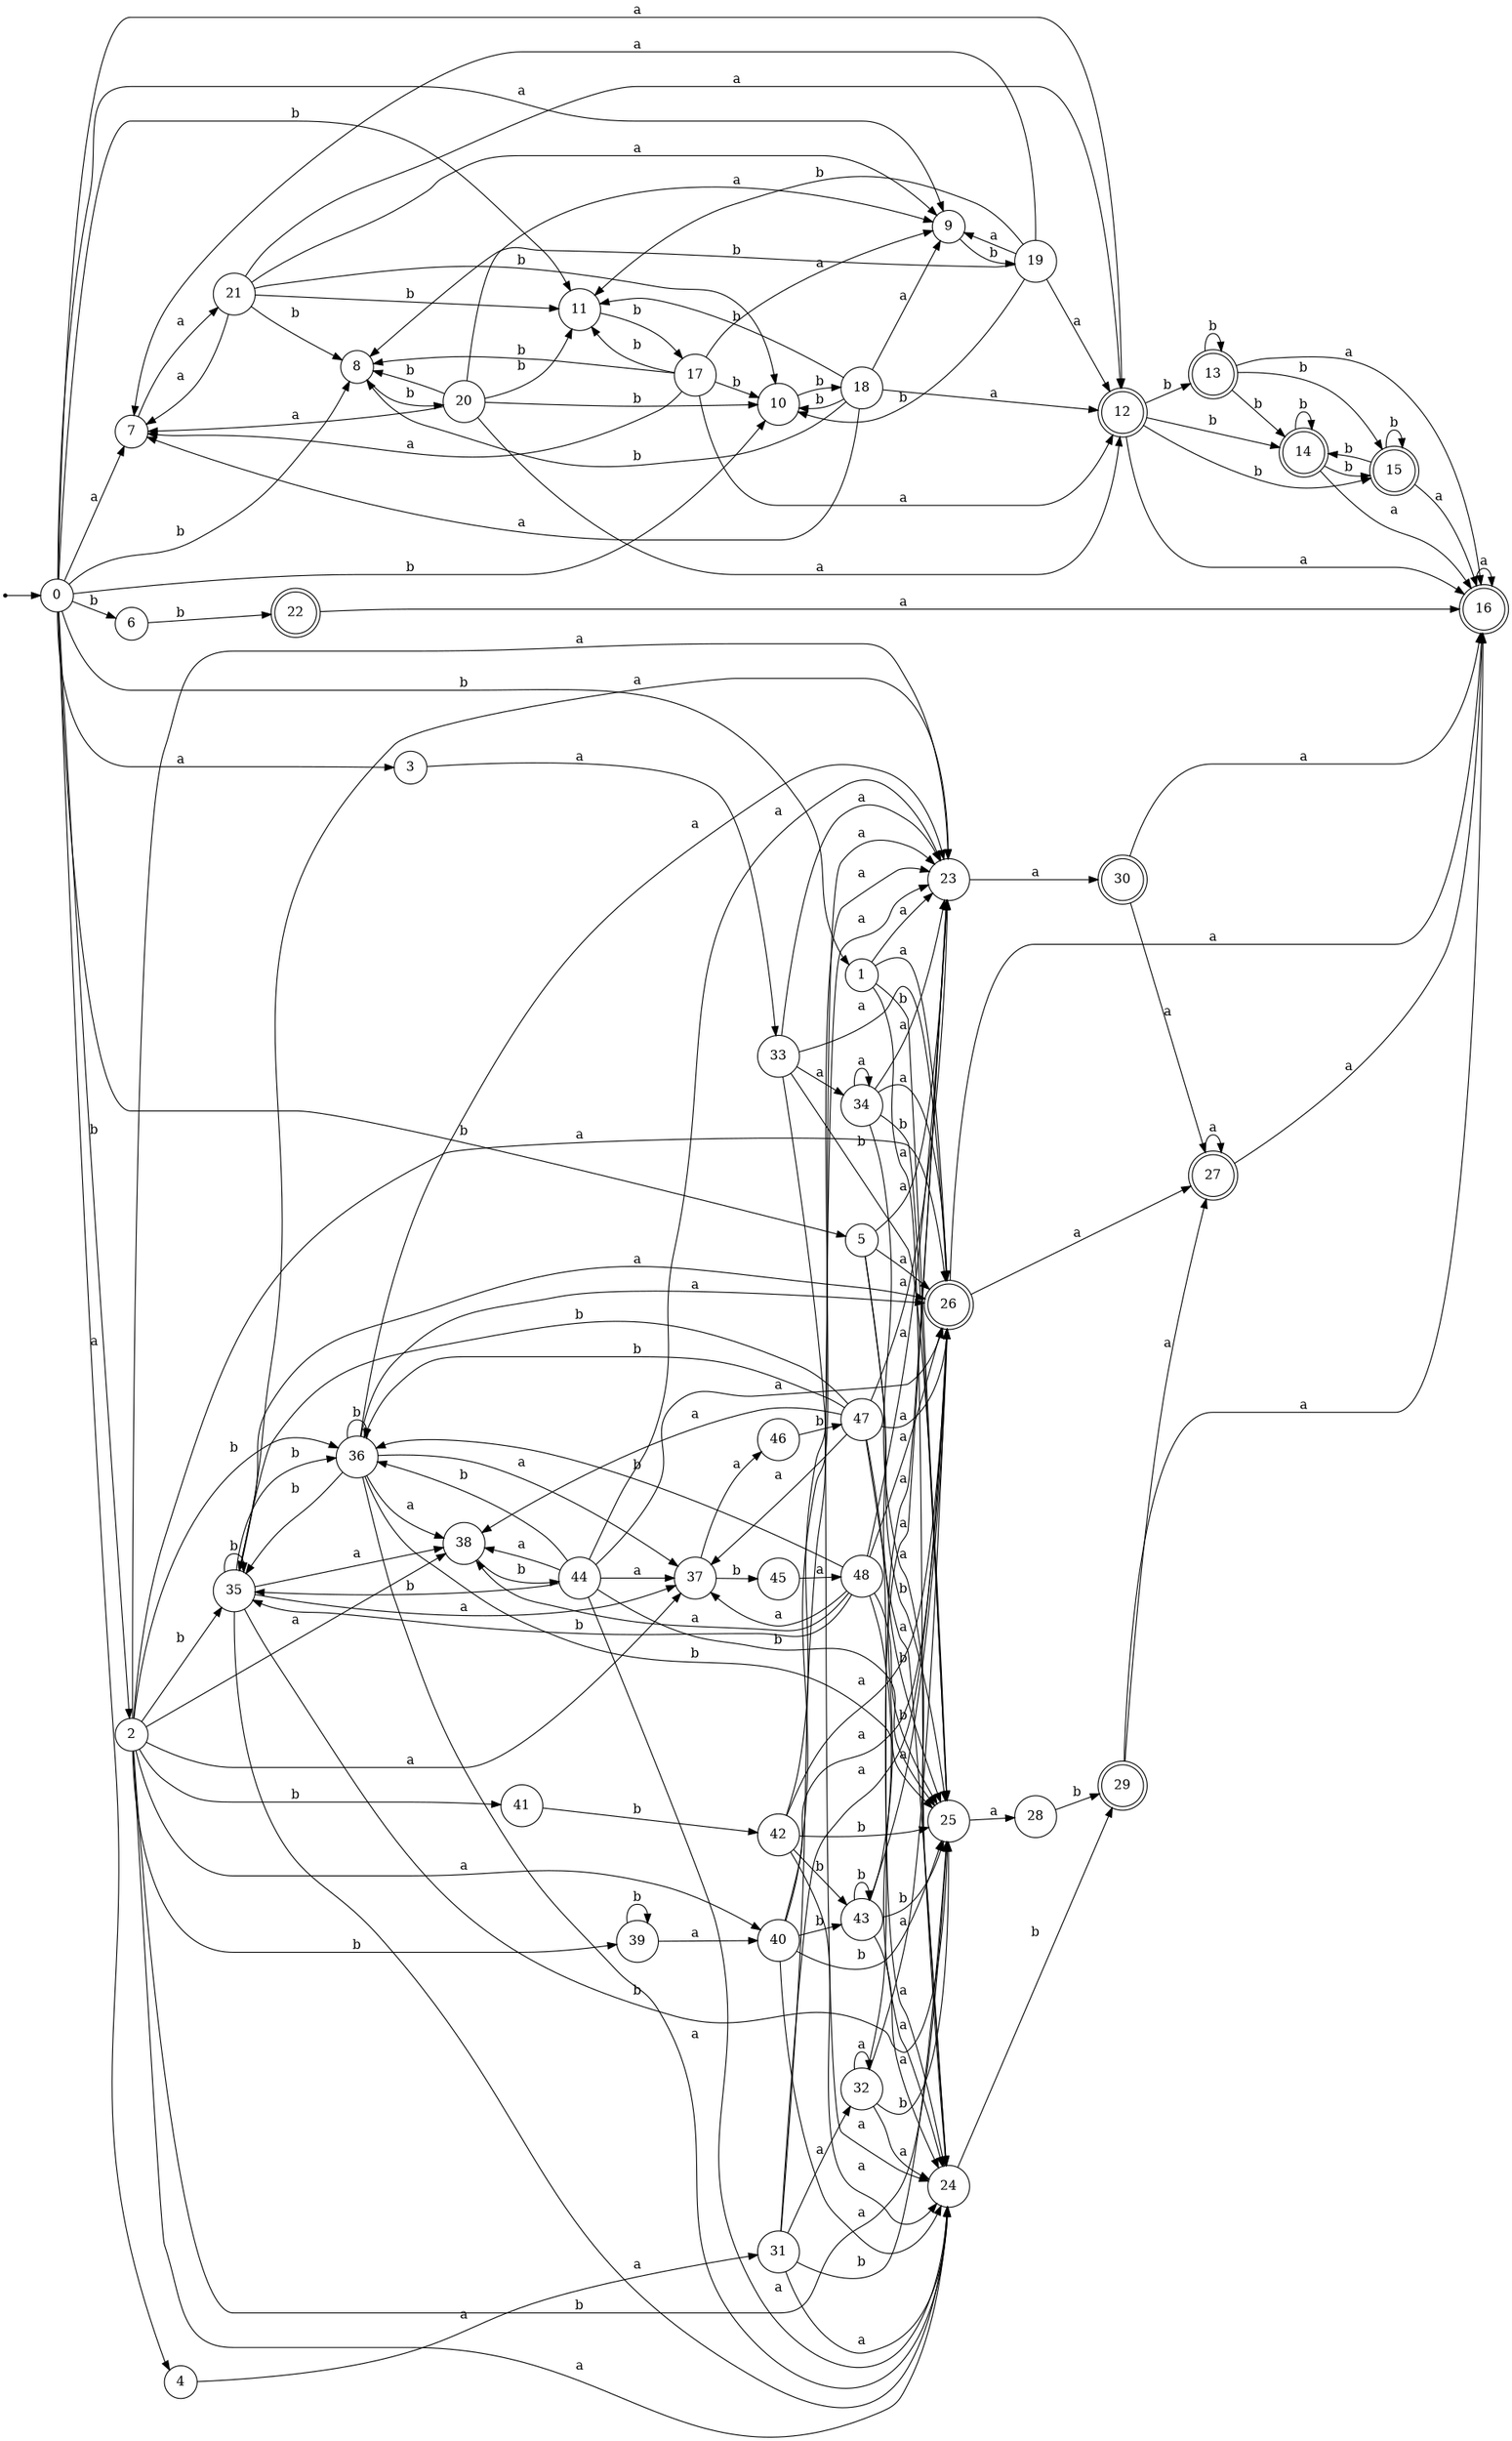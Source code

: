 digraph finite_state_machine {
rankdir=LR;
size="20,20";
node [shape = point]; "dummy0"
node [shape = circle]; "0";
"dummy0" -> "0";
node [shape = circle]; "1";
node [shape = circle]; "2";
node [shape = circle]; "3";
node [shape = circle]; "4";
node [shape = circle]; "5";
node [shape = circle]; "6";
node [shape = circle]; "7";
node [shape = circle]; "8";
node [shape = circle]; "9";
node [shape = circle]; "10";
node [shape = circle]; "11";
node [shape = doublecircle]; "12";node [shape = doublecircle]; "13";node [shape = doublecircle]; "14";node [shape = doublecircle]; "15";node [shape = doublecircle]; "16";node [shape = circle]; "17";
node [shape = circle]; "18";
node [shape = circle]; "19";
node [shape = circle]; "20";
node [shape = circle]; "21";
node [shape = doublecircle]; "22";node [shape = circle]; "23";
node [shape = circle]; "24";
node [shape = circle]; "25";
node [shape = doublecircle]; "26";node [shape = doublecircle]; "27";node [shape = circle]; "28";
node [shape = doublecircle]; "29";node [shape = doublecircle]; "30";node [shape = circle]; "31";
node [shape = circle]; "32";
node [shape = circle]; "33";
node [shape = circle]; "34";
node [shape = circle]; "35";
node [shape = circle]; "36";
node [shape = circle]; "37";
node [shape = circle]; "38";
node [shape = circle]; "39";
node [shape = circle]; "40";
node [shape = circle]; "41";
node [shape = circle]; "42";
node [shape = circle]; "43";
node [shape = circle]; "44";
node [shape = circle]; "45";
node [shape = circle]; "46";
node [shape = circle]; "47";
node [shape = circle]; "48";
"0" -> "1" [label = "b"];
 "0" -> "2" [label = "b"];
 "0" -> "5" [label = "b"];
 "0" -> "6" [label = "b"];
 "0" -> "8" [label = "b"];
 "0" -> "10" [label = "b"];
 "0" -> "11" [label = "b"];
 "0" -> "3" [label = "a"];
 "0" -> "4" [label = "a"];
 "0" -> "7" [label = "a"];
 "0" -> "9" [label = "a"];
 "0" -> "12" [label = "a"];
 "12" -> "13" [label = "b"];
 "12" -> "14" [label = "b"];
 "12" -> "15" [label = "b"];
 "12" -> "16" [label = "a"];
 "16" -> "16" [label = "a"];
 "15" -> "14" [label = "b"];
 "15" -> "15" [label = "b"];
 "15" -> "16" [label = "a"];
 "14" -> "14" [label = "b"];
 "14" -> "15" [label = "b"];
 "14" -> "16" [label = "a"];
 "13" -> "13" [label = "b"];
 "13" -> "14" [label = "b"];
 "13" -> "15" [label = "b"];
 "13" -> "16" [label = "a"];
 "11" -> "17" [label = "b"];
 "17" -> "8" [label = "b"];
 "17" -> "10" [label = "b"];
 "17" -> "11" [label = "b"];
 "17" -> "9" [label = "a"];
 "17" -> "12" [label = "a"];
 "17" -> "7" [label = "a"];
 "10" -> "18" [label = "b"];
 "18" -> "8" [label = "b"];
 "18" -> "10" [label = "b"];
 "18" -> "11" [label = "b"];
 "18" -> "9" [label = "a"];
 "18" -> "12" [label = "a"];
 "18" -> "7" [label = "a"];
 "9" -> "19" [label = "b"];
 "19" -> "9" [label = "a"];
 "19" -> "12" [label = "a"];
 "19" -> "7" [label = "a"];
 "19" -> "8" [label = "b"];
 "19" -> "10" [label = "b"];
 "19" -> "11" [label = "b"];
 "8" -> "20" [label = "b"];
 "20" -> "8" [label = "b"];
 "20" -> "10" [label = "b"];
 "20" -> "11" [label = "b"];
 "20" -> "9" [label = "a"];
 "20" -> "12" [label = "a"];
 "20" -> "7" [label = "a"];
 "7" -> "21" [label = "a"];
 "21" -> "9" [label = "a"];
 "21" -> "12" [label = "a"];
 "21" -> "7" [label = "a"];
 "21" -> "8" [label = "b"];
 "21" -> "10" [label = "b"];
 "21" -> "11" [label = "b"];
 "6" -> "22" [label = "b"];
 "22" -> "16" [label = "a"];
 "5" -> "24" [label = "a"];
 "5" -> "26" [label = "a"];
 "5" -> "23" [label = "a"];
 "5" -> "25" [label = "b"];
 "26" -> "16" [label = "a"];
 "26" -> "27" [label = "a"];
 "27" -> "16" [label = "a"];
 "27" -> "27" [label = "a"];
 "25" -> "28" [label = "a"];
 "28" -> "29" [label = "b"];
 "29" -> "16" [label = "a"];
 "29" -> "27" [label = "a"];
 "24" -> "29" [label = "b"];
 "23" -> "30" [label = "a"];
 "30" -> "16" [label = "a"];
 "30" -> "27" [label = "a"];
 "4" -> "31" [label = "a"];
 "31" -> "32" [label = "a"];
 "31" -> "24" [label = "a"];
 "31" -> "26" [label = "a"];
 "31" -> "23" [label = "a"];
 "31" -> "25" [label = "b"];
 "32" -> "32" [label = "a"];
 "32" -> "24" [label = "a"];
 "32" -> "26" [label = "a"];
 "32" -> "23" [label = "a"];
 "32" -> "25" [label = "b"];
 "3" -> "33" [label = "a"];
 "33" -> "24" [label = "a"];
 "33" -> "34" [label = "a"];
 "33" -> "26" [label = "a"];
 "33" -> "23" [label = "a"];
 "33" -> "25" [label = "b"];
 "34" -> "24" [label = "a"];
 "34" -> "34" [label = "a"];
 "34" -> "26" [label = "a"];
 "34" -> "23" [label = "a"];
 "34" -> "25" [label = "b"];
 "2" -> "35" [label = "b"];
 "2" -> "36" [label = "b"];
 "2" -> "39" [label = "b"];
 "2" -> "41" [label = "b"];
 "2" -> "25" [label = "b"];
 "2" -> "37" [label = "a"];
 "2" -> "38" [label = "a"];
 "2" -> "23" [label = "a"];
 "2" -> "40" [label = "a"];
 "2" -> "24" [label = "a"];
 "2" -> "26" [label = "a"];
 "41" -> "42" [label = "b"];
 "42" -> "25" [label = "b"];
 "42" -> "43" [label = "b"];
 "42" -> "24" [label = "a"];
 "42" -> "26" [label = "a"];
 "42" -> "23" [label = "a"];
 "43" -> "25" [label = "b"];
 "43" -> "43" [label = "b"];
 "43" -> "24" [label = "a"];
 "43" -> "26" [label = "a"];
 "43" -> "23" [label = "a"];
 "40" -> "25" [label = "b"];
 "40" -> "43" [label = "b"];
 "40" -> "24" [label = "a"];
 "40" -> "26" [label = "a"];
 "40" -> "23" [label = "a"];
 "39" -> "39" [label = "b"];
 "39" -> "40" [label = "a"];
 "38" -> "44" [label = "b"];
 "44" -> "37" [label = "a"];
 "44" -> "38" [label = "a"];
 "44" -> "23" [label = "a"];
 "44" -> "24" [label = "a"];
 "44" -> "26" [label = "a"];
 "44" -> "25" [label = "b"];
 "44" -> "35" [label = "b"];
 "44" -> "36" [label = "b"];
 "37" -> "45" [label = "b"];
 "37" -> "46" [label = "a"];
 "46" -> "47" [label = "b"];
 "47" -> "37" [label = "a"];
 "47" -> "38" [label = "a"];
 "47" -> "23" [label = "a"];
 "47" -> "24" [label = "a"];
 "47" -> "26" [label = "a"];
 "47" -> "25" [label = "b"];
 "47" -> "35" [label = "b"];
 "47" -> "36" [label = "b"];
 "45" -> "48" [label = "a"];
 "48" -> "37" [label = "a"];
 "48" -> "38" [label = "a"];
 "48" -> "23" [label = "a"];
 "48" -> "24" [label = "a"];
 "48" -> "26" [label = "a"];
 "48" -> "25" [label = "b"];
 "48" -> "35" [label = "b"];
 "48" -> "36" [label = "b"];
 "36" -> "25" [label = "b"];
 "36" -> "35" [label = "b"];
 "36" -> "36" [label = "b"];
 "36" -> "37" [label = "a"];
 "36" -> "38" [label = "a"];
 "36" -> "23" [label = "a"];
 "36" -> "24" [label = "a"];
 "36" -> "26" [label = "a"];
 "35" -> "25" [label = "b"];
 "35" -> "35" [label = "b"];
 "35" -> "36" [label = "b"];
 "35" -> "37" [label = "a"];
 "35" -> "38" [label = "a"];
 "35" -> "23" [label = "a"];
 "35" -> "24" [label = "a"];
 "35" -> "26" [label = "a"];
 "1" -> "24" [label = "a"];
 "1" -> "26" [label = "a"];
 "1" -> "23" [label = "a"];
 "1" -> "25" [label = "b"];
 }
